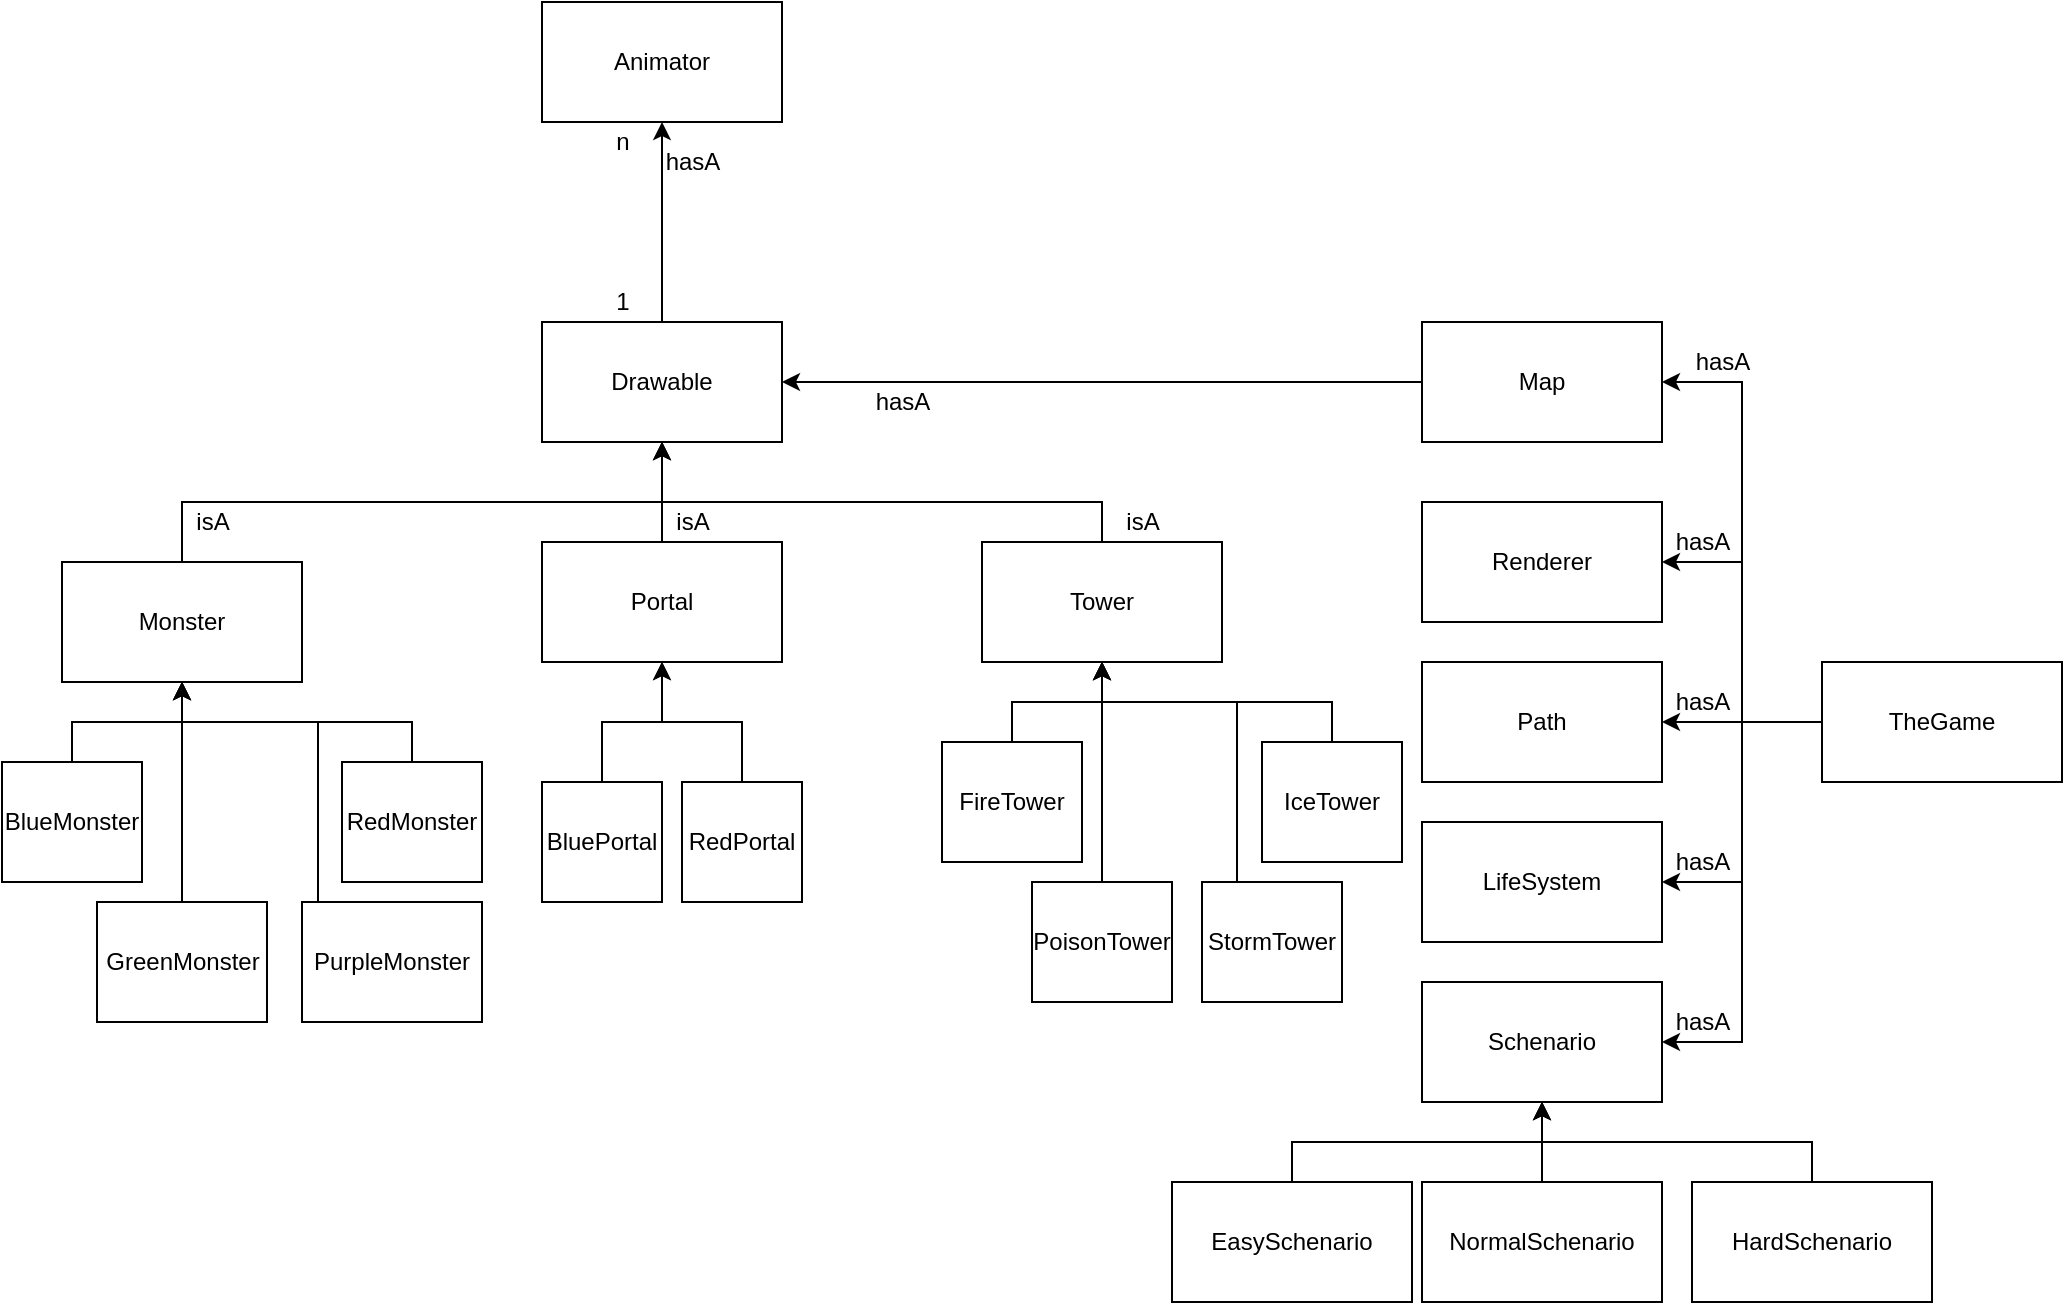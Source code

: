 <mxfile version="12.9.14" type="device"><diagram id="NKtFs8aqaTx30V2bZ9UL" name="Page-1"><mxGraphModel dx="1929" dy="1893" grid="1" gridSize="10" guides="1" tooltips="1" connect="1" arrows="1" fold="1" page="1" pageScale="1" pageWidth="827" pageHeight="1169" math="0" shadow="0"><root><mxCell id="0"/><mxCell id="1" parent="0"/><mxCell id="3OAGZGr-lwDtImPKzHuu-59" style="edgeStyle=orthogonalEdgeStyle;rounded=0;orthogonalLoop=1;jettySize=auto;html=1;exitX=0.5;exitY=0;exitDx=0;exitDy=0;entryX=0.5;entryY=1;entryDx=0;entryDy=0;" parent="1" source="3OAGZGr-lwDtImPKzHuu-1" target="3OAGZGr-lwDtImPKzHuu-58" edge="1"><mxGeometry relative="1" as="geometry"><Array as="points"><mxPoint x="200" y="-20"/><mxPoint x="200" y="-20"/></Array></mxGeometry></mxCell><mxCell id="3OAGZGr-lwDtImPKzHuu-1" value="Drawable" style="rounded=0;whiteSpace=wrap;html=1;" parent="1" vertex="1"><mxGeometry x="140" y="60" width="120" height="60" as="geometry"/></mxCell><mxCell id="3OAGZGr-lwDtImPKzHuu-39" style="edgeStyle=orthogonalEdgeStyle;rounded=0;orthogonalLoop=1;jettySize=auto;html=1;exitX=0;exitY=0.5;exitDx=0;exitDy=0;entryX=1;entryY=0.5;entryDx=0;entryDy=0;" parent="1" source="3OAGZGr-lwDtImPKzHuu-2" target="3OAGZGr-lwDtImPKzHuu-1" edge="1"><mxGeometry relative="1" as="geometry"/></mxCell><mxCell id="3OAGZGr-lwDtImPKzHuu-2" value="Map" style="rounded=0;whiteSpace=wrap;html=1;" parent="1" vertex="1"><mxGeometry x="580" y="60" width="120" height="60" as="geometry"/></mxCell><mxCell id="3OAGZGr-lwDtImPKzHuu-36" style="edgeStyle=orthogonalEdgeStyle;rounded=0;orthogonalLoop=1;jettySize=auto;html=1;exitX=0.5;exitY=0;exitDx=0;exitDy=0;entryX=0.5;entryY=1;entryDx=0;entryDy=0;" parent="1" source="3OAGZGr-lwDtImPKzHuu-3" target="3OAGZGr-lwDtImPKzHuu-1" edge="1"><mxGeometry relative="1" as="geometry"/></mxCell><mxCell id="3OAGZGr-lwDtImPKzHuu-3" value="Monster" style="rounded=0;whiteSpace=wrap;html=1;" parent="1" vertex="1"><mxGeometry x="-100" y="180" width="120" height="60" as="geometry"/></mxCell><mxCell id="3OAGZGr-lwDtImPKzHuu-37" style="edgeStyle=orthogonalEdgeStyle;rounded=0;orthogonalLoop=1;jettySize=auto;html=1;exitX=0.5;exitY=0;exitDx=0;exitDy=0;entryX=0.5;entryY=1;entryDx=0;entryDy=0;" parent="1" source="3OAGZGr-lwDtImPKzHuu-4" target="3OAGZGr-lwDtImPKzHuu-1" edge="1"><mxGeometry relative="1" as="geometry"><mxPoint x="190" y="130" as="targetPoint"/></mxGeometry></mxCell><mxCell id="3OAGZGr-lwDtImPKzHuu-4" value="Portal" style="rounded=0;whiteSpace=wrap;html=1;" parent="1" vertex="1"><mxGeometry x="140" y="170" width="120" height="60" as="geometry"/></mxCell><mxCell id="3OAGZGr-lwDtImPKzHuu-17" style="edgeStyle=orthogonalEdgeStyle;rounded=0;orthogonalLoop=1;jettySize=auto;html=1;exitX=0.5;exitY=0;exitDx=0;exitDy=0;entryX=0.5;entryY=1;entryDx=0;entryDy=0;" parent="1" source="3OAGZGr-lwDtImPKzHuu-6" target="3OAGZGr-lwDtImPKzHuu-3" edge="1"><mxGeometry relative="1" as="geometry"/></mxCell><mxCell id="3OAGZGr-lwDtImPKzHuu-6" value="BlueMonster" style="rounded=0;whiteSpace=wrap;html=1;" parent="1" vertex="1"><mxGeometry x="-130" y="280" width="70" height="60" as="geometry"/></mxCell><mxCell id="3OAGZGr-lwDtImPKzHuu-19" style="edgeStyle=orthogonalEdgeStyle;rounded=0;orthogonalLoop=1;jettySize=auto;html=1;exitX=0.5;exitY=0;exitDx=0;exitDy=0;entryX=0.5;entryY=1;entryDx=0;entryDy=0;" parent="1" source="3OAGZGr-lwDtImPKzHuu-9" target="3OAGZGr-lwDtImPKzHuu-3" edge="1"><mxGeometry relative="1" as="geometry"/></mxCell><mxCell id="3OAGZGr-lwDtImPKzHuu-9" value="GreenMonster" style="rounded=0;whiteSpace=wrap;html=1;" parent="1" vertex="1"><mxGeometry x="-82.5" y="350" width="85" height="60" as="geometry"/></mxCell><mxCell id="3OAGZGr-lwDtImPKzHuu-18" style="edgeStyle=orthogonalEdgeStyle;rounded=0;orthogonalLoop=1;jettySize=auto;html=1;exitX=0.5;exitY=0;exitDx=0;exitDy=0;entryX=0.5;entryY=1;entryDx=0;entryDy=0;" parent="1" source="3OAGZGr-lwDtImPKzHuu-10" target="3OAGZGr-lwDtImPKzHuu-3" edge="1"><mxGeometry relative="1" as="geometry"/></mxCell><mxCell id="3OAGZGr-lwDtImPKzHuu-10" value="RedMonster" style="rounded=0;whiteSpace=wrap;html=1;" parent="1" vertex="1"><mxGeometry x="40" y="280" width="70" height="60" as="geometry"/></mxCell><mxCell id="3OAGZGr-lwDtImPKzHuu-20" style="edgeStyle=orthogonalEdgeStyle;rounded=0;orthogonalLoop=1;jettySize=auto;html=1;exitX=0.25;exitY=0;exitDx=0;exitDy=0;entryX=0.5;entryY=1;entryDx=0;entryDy=0;" parent="1" source="3OAGZGr-lwDtImPKzHuu-11" target="3OAGZGr-lwDtImPKzHuu-3" edge="1"><mxGeometry relative="1" as="geometry"><Array as="points"><mxPoint x="28" y="260"/><mxPoint x="-40" y="260"/></Array></mxGeometry></mxCell><mxCell id="3OAGZGr-lwDtImPKzHuu-11" value="PurpleMonster" style="rounded=0;whiteSpace=wrap;html=1;" parent="1" vertex="1"><mxGeometry x="20" y="350" width="90" height="60" as="geometry"/></mxCell><mxCell id="3OAGZGr-lwDtImPKzHuu-25" style="edgeStyle=orthogonalEdgeStyle;rounded=0;orthogonalLoop=1;jettySize=auto;html=1;exitX=0.5;exitY=0;exitDx=0;exitDy=0;entryX=0.5;entryY=1;entryDx=0;entryDy=0;" parent="1" source="3OAGZGr-lwDtImPKzHuu-23" target="3OAGZGr-lwDtImPKzHuu-4" edge="1"><mxGeometry relative="1" as="geometry"/></mxCell><mxCell id="3OAGZGr-lwDtImPKzHuu-23" value="BluePortal" style="rounded=0;whiteSpace=wrap;html=1;" parent="1" vertex="1"><mxGeometry x="140" y="290" width="60" height="60" as="geometry"/></mxCell><mxCell id="3OAGZGr-lwDtImPKzHuu-26" style="edgeStyle=orthogonalEdgeStyle;rounded=0;orthogonalLoop=1;jettySize=auto;html=1;exitX=0.5;exitY=0;exitDx=0;exitDy=0;entryX=0.5;entryY=1;entryDx=0;entryDy=0;" parent="1" source="3OAGZGr-lwDtImPKzHuu-24" target="3OAGZGr-lwDtImPKzHuu-4" edge="1"><mxGeometry relative="1" as="geometry"/></mxCell><mxCell id="3OAGZGr-lwDtImPKzHuu-24" value="RedPortal" style="rounded=0;whiteSpace=wrap;html=1;" parent="1" vertex="1"><mxGeometry x="210" y="290" width="60" height="60" as="geometry"/></mxCell><mxCell id="3OAGZGr-lwDtImPKzHuu-38" style="edgeStyle=orthogonalEdgeStyle;rounded=0;orthogonalLoop=1;jettySize=auto;html=1;exitX=0.5;exitY=0;exitDx=0;exitDy=0;entryX=0.5;entryY=1;entryDx=0;entryDy=0;" parent="1" source="3OAGZGr-lwDtImPKzHuu-27" target="3OAGZGr-lwDtImPKzHuu-1" edge="1"><mxGeometry relative="1" as="geometry"><Array as="points"><mxPoint x="420" y="150"/><mxPoint x="200" y="150"/></Array></mxGeometry></mxCell><mxCell id="3OAGZGr-lwDtImPKzHuu-27" value="Tower" style="rounded=0;whiteSpace=wrap;html=1;" parent="1" vertex="1"><mxGeometry x="360" y="170" width="120" height="60" as="geometry"/></mxCell><mxCell id="3OAGZGr-lwDtImPKzHuu-28" style="edgeStyle=orthogonalEdgeStyle;rounded=0;orthogonalLoop=1;jettySize=auto;html=1;exitX=0.5;exitY=0;exitDx=0;exitDy=0;entryX=0.5;entryY=1;entryDx=0;entryDy=0;" parent="1" source="3OAGZGr-lwDtImPKzHuu-29" target="3OAGZGr-lwDtImPKzHuu-27" edge="1"><mxGeometry relative="1" as="geometry"/></mxCell><mxCell id="3OAGZGr-lwDtImPKzHuu-29" value="FireTower" style="rounded=0;whiteSpace=wrap;html=1;" parent="1" vertex="1"><mxGeometry x="340" y="270" width="70" height="60" as="geometry"/></mxCell><mxCell id="3OAGZGr-lwDtImPKzHuu-30" style="edgeStyle=orthogonalEdgeStyle;rounded=0;orthogonalLoop=1;jettySize=auto;html=1;exitX=0.5;exitY=0;exitDx=0;exitDy=0;entryX=0.5;entryY=1;entryDx=0;entryDy=0;" parent="1" source="3OAGZGr-lwDtImPKzHuu-31" target="3OAGZGr-lwDtImPKzHuu-27" edge="1"><mxGeometry relative="1" as="geometry"/></mxCell><mxCell id="3OAGZGr-lwDtImPKzHuu-31" value="PoisonTower" style="rounded=0;whiteSpace=wrap;html=1;" parent="1" vertex="1"><mxGeometry x="385" y="340" width="70" height="60" as="geometry"/></mxCell><mxCell id="3OAGZGr-lwDtImPKzHuu-32" style="edgeStyle=orthogonalEdgeStyle;rounded=0;orthogonalLoop=1;jettySize=auto;html=1;exitX=0.5;exitY=0;exitDx=0;exitDy=0;entryX=0.5;entryY=1;entryDx=0;entryDy=0;" parent="1" source="3OAGZGr-lwDtImPKzHuu-33" target="3OAGZGr-lwDtImPKzHuu-27" edge="1"><mxGeometry relative="1" as="geometry"/></mxCell><mxCell id="3OAGZGr-lwDtImPKzHuu-33" value="IceTower" style="rounded=0;whiteSpace=wrap;html=1;" parent="1" vertex="1"><mxGeometry x="500" y="270" width="70" height="60" as="geometry"/></mxCell><mxCell id="3OAGZGr-lwDtImPKzHuu-34" style="edgeStyle=orthogonalEdgeStyle;rounded=0;orthogonalLoop=1;jettySize=auto;html=1;exitX=0.25;exitY=0;exitDx=0;exitDy=0;entryX=0.5;entryY=1;entryDx=0;entryDy=0;" parent="1" source="3OAGZGr-lwDtImPKzHuu-35" target="3OAGZGr-lwDtImPKzHuu-27" edge="1"><mxGeometry relative="1" as="geometry"><Array as="points"><mxPoint x="488" y="250"/><mxPoint x="420" y="250"/></Array></mxGeometry></mxCell><mxCell id="3OAGZGr-lwDtImPKzHuu-35" value="StormTower" style="rounded=0;whiteSpace=wrap;html=1;" parent="1" vertex="1"><mxGeometry x="470" y="340" width="70" height="60" as="geometry"/></mxCell><mxCell id="3OAGZGr-lwDtImPKzHuu-41" value="hasA" style="text;html=1;align=center;verticalAlign=middle;resizable=0;points=[];autosize=1;" parent="1" vertex="1"><mxGeometry x="300" y="90" width="40" height="20" as="geometry"/></mxCell><mxCell id="3OAGZGr-lwDtImPKzHuu-42" value="isA" style="text;html=1;align=center;verticalAlign=middle;resizable=0;points=[];autosize=1;" parent="1" vertex="1"><mxGeometry x="425" y="150" width="30" height="20" as="geometry"/></mxCell><mxCell id="3OAGZGr-lwDtImPKzHuu-43" value="isA" style="text;html=1;align=center;verticalAlign=middle;resizable=0;points=[];autosize=1;" parent="1" vertex="1"><mxGeometry x="200" y="150" width="30" height="20" as="geometry"/></mxCell><mxCell id="3OAGZGr-lwDtImPKzHuu-44" value="isA" style="text;html=1;align=center;verticalAlign=middle;resizable=0;points=[];autosize=1;" parent="1" vertex="1"><mxGeometry x="-40" y="150" width="30" height="20" as="geometry"/></mxCell><mxCell id="3OAGZGr-lwDtImPKzHuu-45" value="Renderer" style="rounded=0;whiteSpace=wrap;html=1;" parent="1" vertex="1"><mxGeometry x="580" y="150" width="120" height="60" as="geometry"/></mxCell><mxCell id="3OAGZGr-lwDtImPKzHuu-49" style="edgeStyle=orthogonalEdgeStyle;rounded=0;orthogonalLoop=1;jettySize=auto;html=1;exitX=0;exitY=0.5;exitDx=0;exitDy=0;entryX=1;entryY=0.5;entryDx=0;entryDy=0;" parent="1" source="3OAGZGr-lwDtImPKzHuu-48" target="3OAGZGr-lwDtImPKzHuu-2" edge="1"><mxGeometry relative="1" as="geometry"/></mxCell><mxCell id="3OAGZGr-lwDtImPKzHuu-50" style="edgeStyle=orthogonalEdgeStyle;rounded=0;orthogonalLoop=1;jettySize=auto;html=1;exitX=0;exitY=0.5;exitDx=0;exitDy=0;entryX=1;entryY=0.5;entryDx=0;entryDy=0;" parent="1" source="3OAGZGr-lwDtImPKzHuu-48" target="3OAGZGr-lwDtImPKzHuu-45" edge="1"><mxGeometry relative="1" as="geometry"/></mxCell><mxCell id="3OAGZGr-lwDtImPKzHuu-56" style="edgeStyle=orthogonalEdgeStyle;rounded=0;orthogonalLoop=1;jettySize=auto;html=1;exitX=0;exitY=0.5;exitDx=0;exitDy=0;entryX=1;entryY=0.5;entryDx=0;entryDy=0;" parent="1" source="3OAGZGr-lwDtImPKzHuu-48" target="3OAGZGr-lwDtImPKzHuu-55" edge="1"><mxGeometry relative="1" as="geometry"/></mxCell><mxCell id="3OAGZGr-lwDtImPKzHuu-64" style="edgeStyle=orthogonalEdgeStyle;rounded=0;orthogonalLoop=1;jettySize=auto;html=1;exitX=0;exitY=0.5;exitDx=0;exitDy=0;entryX=1;entryY=0.5;entryDx=0;entryDy=0;" parent="1" source="3OAGZGr-lwDtImPKzHuu-48" target="3OAGZGr-lwDtImPKzHuu-63" edge="1"><mxGeometry relative="1" as="geometry"/></mxCell><mxCell id="3OAGZGr-lwDtImPKzHuu-73" style="edgeStyle=orthogonalEdgeStyle;rounded=0;orthogonalLoop=1;jettySize=auto;html=1;exitX=0;exitY=0.5;exitDx=0;exitDy=0;entryX=1;entryY=0.5;entryDx=0;entryDy=0;" parent="1" source="3OAGZGr-lwDtImPKzHuu-48" target="3OAGZGr-lwDtImPKzHuu-66" edge="1"><mxGeometry relative="1" as="geometry"/></mxCell><mxCell id="3OAGZGr-lwDtImPKzHuu-48" value="TheGame" style="rounded=0;whiteSpace=wrap;html=1;" parent="1" vertex="1"><mxGeometry x="780" y="230" width="120" height="60" as="geometry"/></mxCell><mxCell id="3OAGZGr-lwDtImPKzHuu-51" value="hasA" style="text;html=1;align=center;verticalAlign=middle;resizable=0;points=[];autosize=1;" parent="1" vertex="1"><mxGeometry x="710" y="70" width="40" height="20" as="geometry"/></mxCell><mxCell id="3OAGZGr-lwDtImPKzHuu-52" value="hasA" style="text;html=1;align=center;verticalAlign=middle;resizable=0;points=[];autosize=1;" parent="1" vertex="1"><mxGeometry x="700" y="160" width="40" height="20" as="geometry"/></mxCell><mxCell id="3OAGZGr-lwDtImPKzHuu-55" value="Path" style="rounded=0;whiteSpace=wrap;html=1;" parent="1" vertex="1"><mxGeometry x="580" y="230" width="120" height="60" as="geometry"/></mxCell><mxCell id="3OAGZGr-lwDtImPKzHuu-57" value="hasA" style="text;html=1;align=center;verticalAlign=middle;resizable=0;points=[];autosize=1;" parent="1" vertex="1"><mxGeometry x="700" y="240" width="40" height="20" as="geometry"/></mxCell><mxCell id="3OAGZGr-lwDtImPKzHuu-58" value="Animator" style="rounded=0;whiteSpace=wrap;html=1;" parent="1" vertex="1"><mxGeometry x="140" y="-100" width="120" height="60" as="geometry"/></mxCell><mxCell id="3OAGZGr-lwDtImPKzHuu-60" value="hasA" style="text;html=1;align=center;verticalAlign=middle;resizable=0;points=[];autosize=1;" parent="1" vertex="1"><mxGeometry x="195" y="-30" width="40" height="20" as="geometry"/></mxCell><mxCell id="3OAGZGr-lwDtImPKzHuu-61" value="n" style="text;html=1;align=center;verticalAlign=middle;resizable=0;points=[];autosize=1;" parent="1" vertex="1"><mxGeometry x="170" y="-40" width="20" height="20" as="geometry"/></mxCell><mxCell id="3OAGZGr-lwDtImPKzHuu-62" value="1" style="text;html=1;align=center;verticalAlign=middle;resizable=0;points=[];autosize=1;" parent="1" vertex="1"><mxGeometry x="170" y="40" width="20" height="20" as="geometry"/></mxCell><mxCell id="3OAGZGr-lwDtImPKzHuu-63" value="LifeSystem" style="rounded=0;whiteSpace=wrap;html=1;" parent="1" vertex="1"><mxGeometry x="580" y="310" width="120" height="60" as="geometry"/></mxCell><mxCell id="3OAGZGr-lwDtImPKzHuu-65" value="hasA" style="text;html=1;align=center;verticalAlign=middle;resizable=0;points=[];autosize=1;" parent="1" vertex="1"><mxGeometry x="700" y="320" width="40" height="20" as="geometry"/></mxCell><mxCell id="3OAGZGr-lwDtImPKzHuu-66" value="Schenario" style="rounded=0;whiteSpace=wrap;html=1;" parent="1" vertex="1"><mxGeometry x="580" y="390" width="120" height="60" as="geometry"/></mxCell><mxCell id="3OAGZGr-lwDtImPKzHuu-70" style="edgeStyle=orthogonalEdgeStyle;rounded=0;orthogonalLoop=1;jettySize=auto;html=1;exitX=0.5;exitY=0;exitDx=0;exitDy=0;entryX=0.5;entryY=1;entryDx=0;entryDy=0;" parent="1" source="3OAGZGr-lwDtImPKzHuu-67" target="3OAGZGr-lwDtImPKzHuu-66" edge="1"><mxGeometry relative="1" as="geometry"/></mxCell><mxCell id="3OAGZGr-lwDtImPKzHuu-67" value="EasySchenario" style="rounded=0;whiteSpace=wrap;html=1;" parent="1" vertex="1"><mxGeometry x="455" y="490" width="120" height="60" as="geometry"/></mxCell><mxCell id="3OAGZGr-lwDtImPKzHuu-71" style="edgeStyle=orthogonalEdgeStyle;rounded=0;orthogonalLoop=1;jettySize=auto;html=1;exitX=0.5;exitY=0;exitDx=0;exitDy=0;entryX=0.5;entryY=1;entryDx=0;entryDy=0;" parent="1" source="3OAGZGr-lwDtImPKzHuu-68" target="3OAGZGr-lwDtImPKzHuu-66" edge="1"><mxGeometry relative="1" as="geometry"/></mxCell><mxCell id="3OAGZGr-lwDtImPKzHuu-68" value="NormalSchenario" style="rounded=0;whiteSpace=wrap;html=1;" parent="1" vertex="1"><mxGeometry x="580" y="490" width="120" height="60" as="geometry"/></mxCell><mxCell id="3OAGZGr-lwDtImPKzHuu-72" style="edgeStyle=orthogonalEdgeStyle;rounded=0;orthogonalLoop=1;jettySize=auto;html=1;exitX=0.5;exitY=0;exitDx=0;exitDy=0;entryX=0.5;entryY=1;entryDx=0;entryDy=0;" parent="1" source="3OAGZGr-lwDtImPKzHuu-69" target="3OAGZGr-lwDtImPKzHuu-66" edge="1"><mxGeometry relative="1" as="geometry"/></mxCell><mxCell id="3OAGZGr-lwDtImPKzHuu-69" value="HardSchenario" style="rounded=0;whiteSpace=wrap;html=1;" parent="1" vertex="1"><mxGeometry x="715" y="490" width="120" height="60" as="geometry"/></mxCell><mxCell id="3OAGZGr-lwDtImPKzHuu-74" value="hasA" style="text;html=1;align=center;verticalAlign=middle;resizable=0;points=[];autosize=1;" parent="1" vertex="1"><mxGeometry x="700" y="400" width="40" height="20" as="geometry"/></mxCell></root></mxGraphModel></diagram></mxfile>